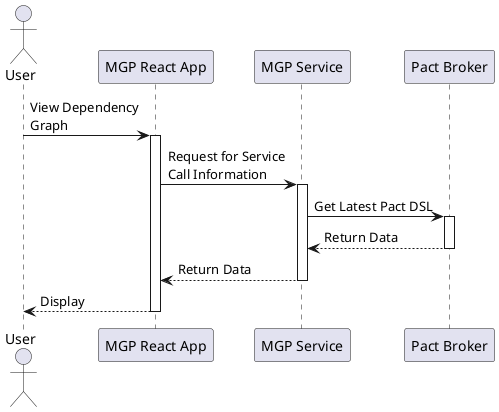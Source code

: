 @startuml
actor User
participant "MGP React App" as A
participant "MGP Service" as B
participant "Pact Broker" as C

User -> A: View Dependency\nGraph
activate A

A -> B: Request for Service\nCall Information
activate B

B -> C: Get Latest Pact DSL
activate C
B <-- C: Return Data
deactivate C

B --> A: Return Data
deactivate B

A --> User: Display
deactivate A
@enduml
